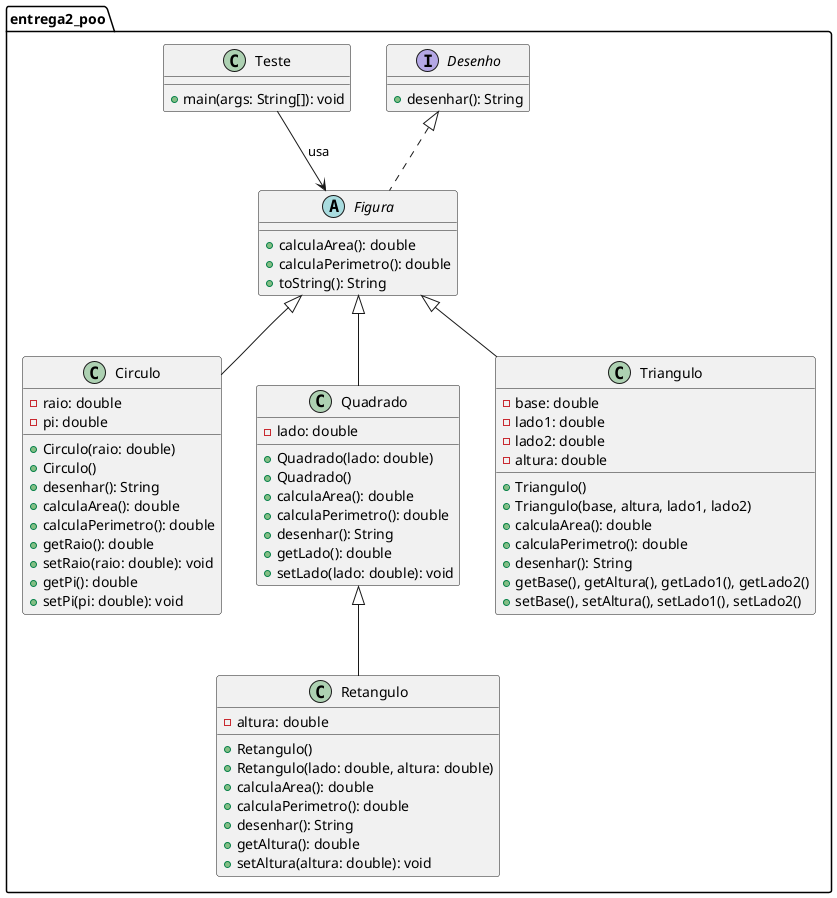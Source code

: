 @startuml

package entrega2_poo {

  interface Desenho {
    +desenhar(): String
  }

  abstract class Figura {
    +calculaArea(): double
    +calculaPerimetro(): double
    +toString(): String
  }

  class Circulo {
    -raio: double
    -pi: double
    +Circulo(raio: double)
    +Circulo()
    +desenhar(): String
    +calculaArea(): double
    +calculaPerimetro(): double
    +getRaio(): double
    +setRaio(raio: double): void
    +getPi(): double
    +setPi(pi: double): void
  }

  class Quadrado {
    -lado: double
    +Quadrado(lado: double)
    +Quadrado()
    +calculaArea(): double
    +calculaPerimetro(): double
    +desenhar(): String
    +getLado(): double
    +setLado(lado: double): void
  }

  class Retangulo {
    -altura: double
    +Retangulo()
    +Retangulo(lado: double, altura: double)
    +calculaArea(): double
    +calculaPerimetro(): double
    +desenhar(): String
    +getAltura(): double
    +setAltura(altura: double): void
  }

  class Triangulo {
    -base: double
    -lado1: double
    -lado2: double
    -altura: double
    +Triangulo()
    +Triangulo(base, altura, lado1, lado2)
    +calculaArea(): double
    +calculaPerimetro(): double
    +desenhar(): String
    +getBase(), getAltura(), getLado1(), getLado2()
    +setBase(), setAltura(), setLado1(), setLado2()
  }

  class Teste {
    +main(args: String[]): void
  }

  Desenho <|.. Figura
  Figura <|-- Circulo
  Figura <|-- Quadrado
  Figura <|-- Triangulo
  Quadrado <|-- Retangulo
  Teste --> Figura : usa

}

@enduml

